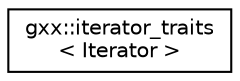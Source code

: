 digraph "Graphical Class Hierarchy"
{
  edge [fontname="Helvetica",fontsize="10",labelfontname="Helvetica",labelfontsize="10"];
  node [fontname="Helvetica",fontsize="10",shape=record];
  rankdir="LR";
  Node1 [label="gxx::iterator_traits\l\< Iterator \>",height=0.2,width=0.4,color="black", fillcolor="white", style="filled",URL="$structgxx_1_1iterator__traits.html",tooltip="Traits class for iterators. "];
}
